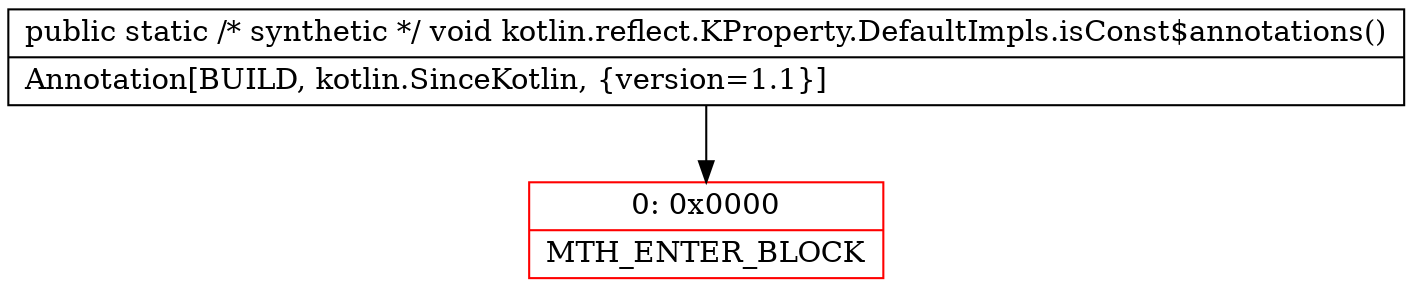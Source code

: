 digraph "CFG forkotlin.reflect.KProperty.DefaultImpls.isConst$annotations()V" {
subgraph cluster_Region_135192465 {
label = "R(0)";
node [shape=record,color=blue];
}
Node_0 [shape=record,color=red,label="{0\:\ 0x0000|MTH_ENTER_BLOCK\l}"];
MethodNode[shape=record,label="{public static \/* synthetic *\/ void kotlin.reflect.KProperty.DefaultImpls.isConst$annotations()  | Annotation[BUILD, kotlin.SinceKotlin, \{version=1.1\}]\l}"];
MethodNode -> Node_0;
}

